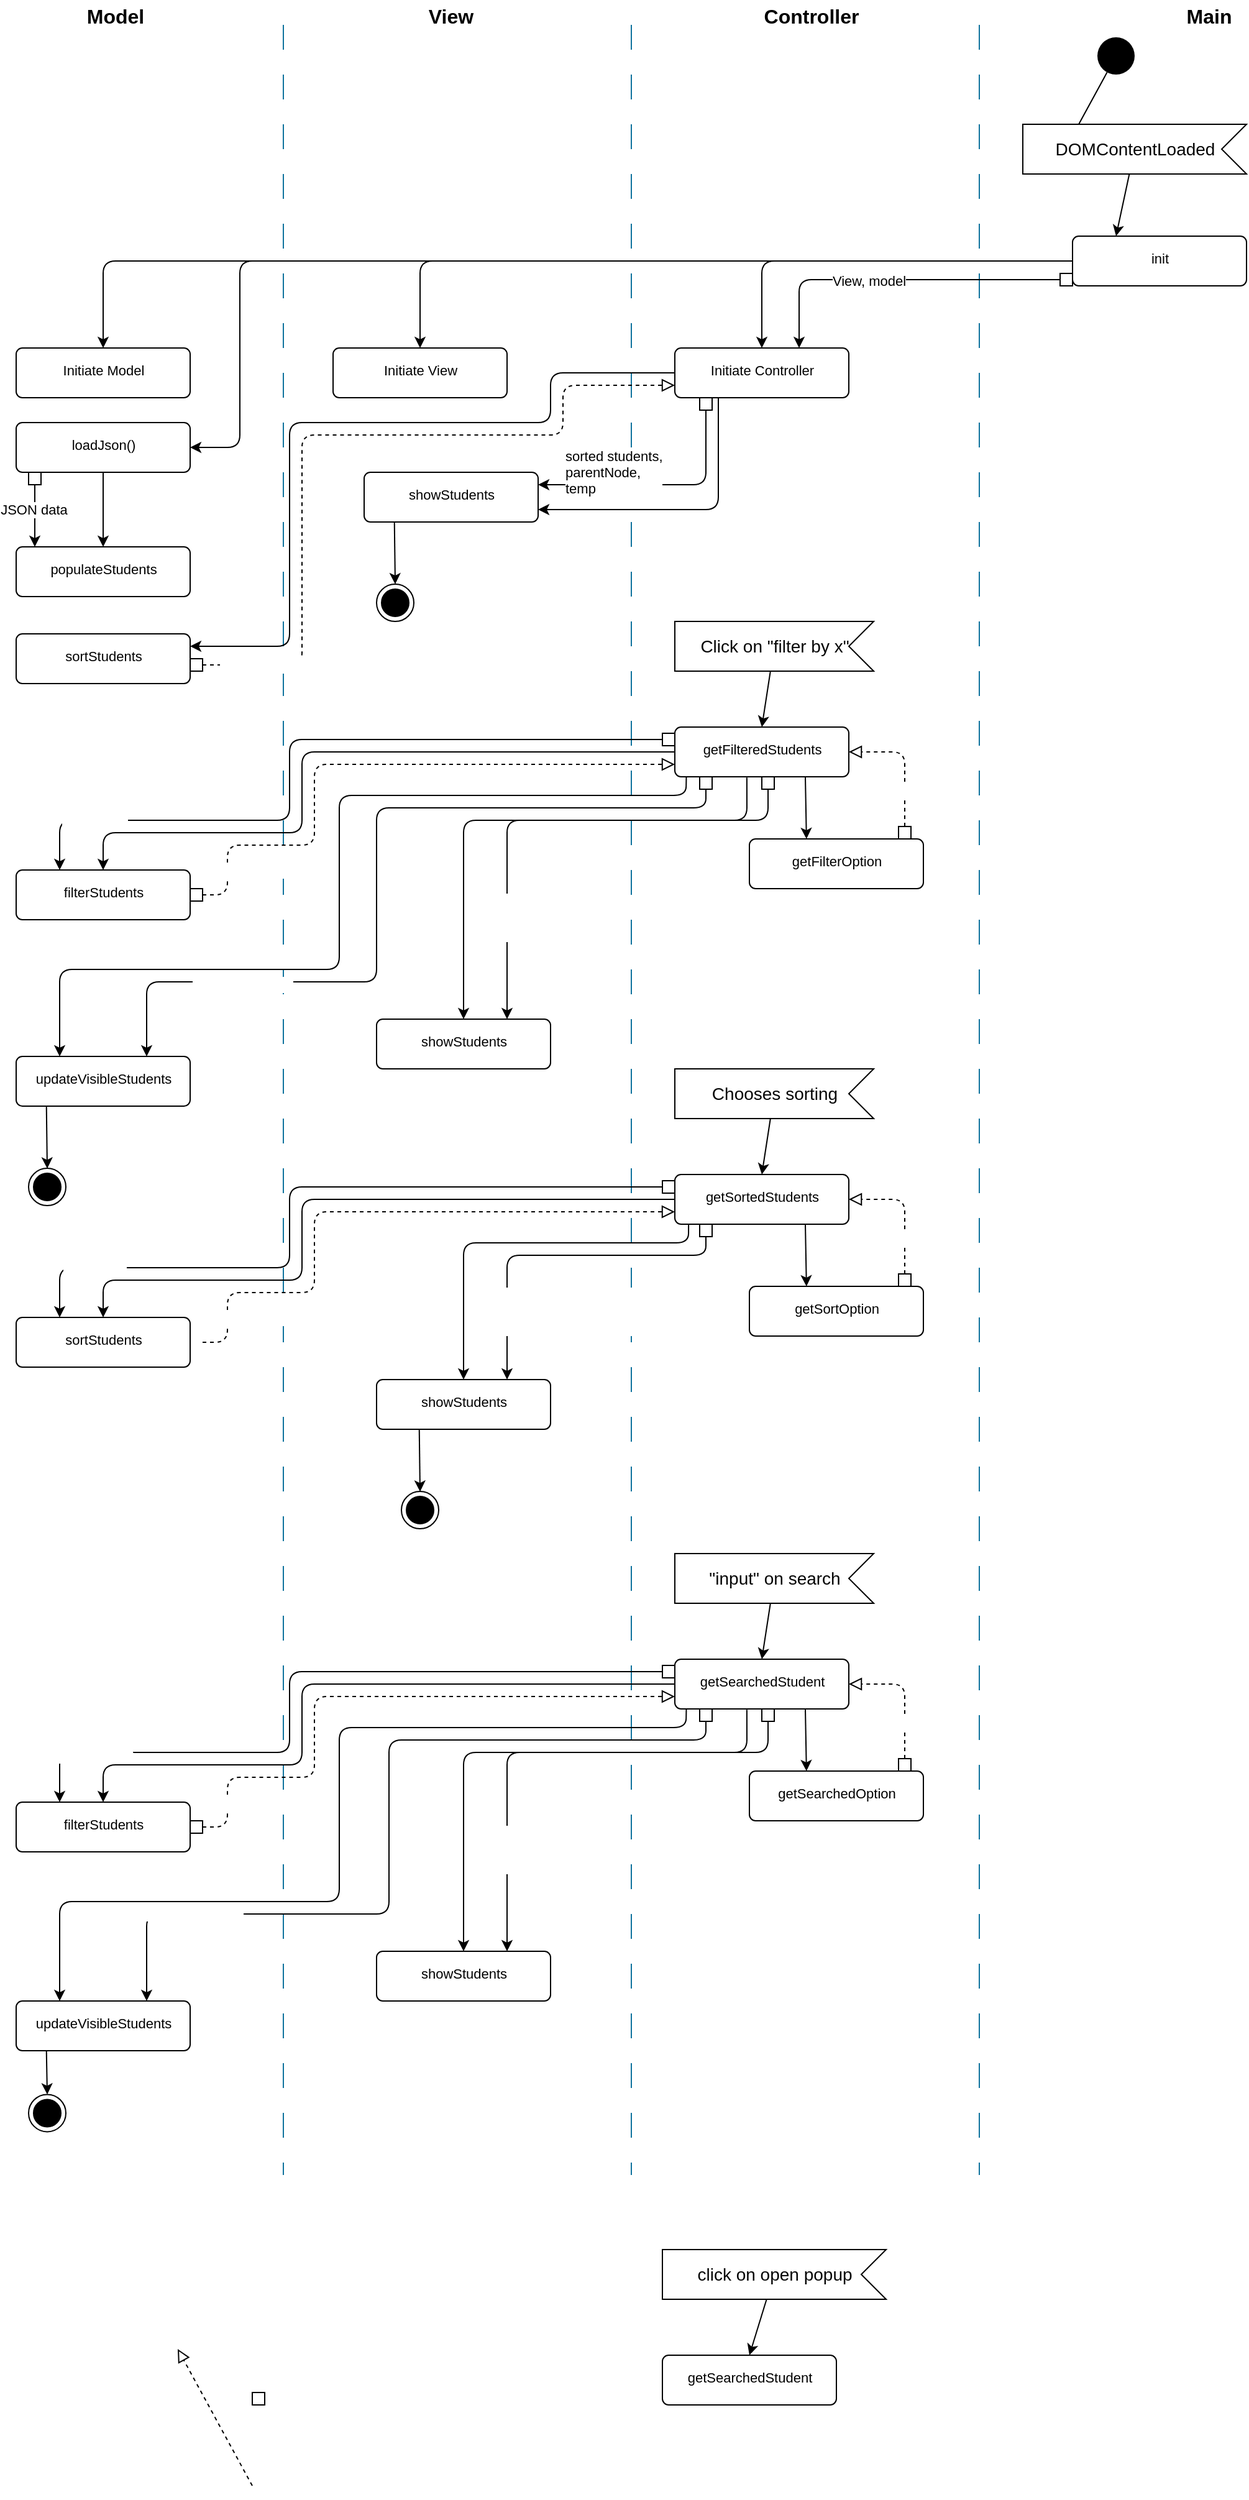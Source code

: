 <mxfile>
    <diagram id="uiXwka0j9Snq28UgmEb9" name="Page-1">
        <mxGraphModel dx="841" dy="520" grid="1" gridSize="10" guides="1" tooltips="1" connect="1" arrows="1" fold="1" page="1" pageScale="1" pageWidth="850" pageHeight="1100" background="none" math="0" shadow="0">
            <root>
                <mxCell id="0"/>
                <mxCell id="1" parent="0"/>
                <mxCell id="16" style="edgeStyle=none;html=1;entryX=0.25;entryY=0;entryDx=0;entryDy=0;fontSize=16;startArrow=none;" edge="1" parent="1" source="52" target="14">
                    <mxGeometry relative="1" as="geometry"/>
                </mxCell>
                <mxCell id="3" value="" style="ellipse;fillColor=#000000;strokeColor=none;" vertex="1" parent="1">
                    <mxGeometry x="900" y="50" width="30" height="30" as="geometry"/>
                </mxCell>
                <mxCell id="5" value="" style="line;strokeWidth=1;direction=south;html=1;dashed=1;dashPattern=20 20;fillColor=#b1ddf0;strokeColor=#10739e;" vertex="1" parent="1">
                    <mxGeometry x="240" y="40" width="10" height="1730" as="geometry"/>
                </mxCell>
                <mxCell id="6" value="Model" style="text;align=center;fontSize=16;fontStyle=1;spacing=-1;" vertex="1" parent="1">
                    <mxGeometry x="80" y="20" width="60" height="20" as="geometry"/>
                </mxCell>
                <mxCell id="7" value="View" style="text;align=center;fontSize=16;fontStyle=1;spacing=-1;" vertex="1" parent="1">
                    <mxGeometry x="350" y="20" width="60" height="20" as="geometry"/>
                </mxCell>
                <mxCell id="8" value="" style="line;strokeWidth=1;direction=south;html=1;dashed=1;dashPattern=20 20;fillColor=#b1ddf0;strokeColor=#10739e;" vertex="1" parent="1">
                    <mxGeometry x="520" y="40" width="10" height="1730" as="geometry"/>
                </mxCell>
                <mxCell id="9" value="Controller" style="text;align=center;fontSize=16;fontStyle=1;spacing=-1;" vertex="1" parent="1">
                    <mxGeometry x="640" y="20" width="60" height="20" as="geometry"/>
                </mxCell>
                <mxCell id="11" value="" style="line;strokeWidth=1;direction=south;html=1;dashed=1;dashPattern=20 20;fillColor=#b1ddf0;strokeColor=#10739e;" vertex="1" parent="1">
                    <mxGeometry x="800" y="40" width="10" height="1730" as="geometry"/>
                </mxCell>
                <mxCell id="12" value="Main" style="text;align=center;fontSize=16;fontStyle=1;spacing=-1;" vertex="1" parent="1">
                    <mxGeometry x="960" y="20" width="60" height="20" as="geometry"/>
                </mxCell>
                <mxCell id="22" style="edgeStyle=none;html=1;entryX=0.5;entryY=0;entryDx=0;entryDy=0;fontSize=16;" edge="1" parent="1" source="14" target="20">
                    <mxGeometry relative="1" as="geometry">
                        <Array as="points">
                            <mxPoint x="100" y="230"/>
                        </Array>
                    </mxGeometry>
                </mxCell>
                <mxCell id="14" value="&lt;font style=&quot;font-size: 11px&quot;&gt;init&lt;/font&gt;" style="html=1;align=center;verticalAlign=top;rounded=1;absoluteArcSize=1;arcSize=10;dashed=0;fontSize=16;" vertex="1" parent="1">
                    <mxGeometry x="880" y="210" width="140" height="40" as="geometry"/>
                </mxCell>
                <mxCell id="20" value="&lt;font style=&quot;font-size: 11px&quot;&gt;Initiate Model&lt;/font&gt;" style="html=1;align=center;verticalAlign=top;rounded=1;absoluteArcSize=1;arcSize=10;dashed=0;fontSize=16;" vertex="1" parent="1">
                    <mxGeometry x="30" y="300" width="140" height="40" as="geometry"/>
                </mxCell>
                <mxCell id="33" style="edgeStyle=none;html=1;fontSize=11;" edge="1" parent="1" source="23" target="32">
                    <mxGeometry relative="1" as="geometry"/>
                </mxCell>
                <mxCell id="23" value="&lt;font style=&quot;font-size: 11px&quot;&gt;loadJson()&lt;/font&gt;" style="html=1;align=center;verticalAlign=top;rounded=1;absoluteArcSize=1;arcSize=10;dashed=0;fontSize=16;" vertex="1" parent="1">
                    <mxGeometry x="30" y="360" width="140" height="40" as="geometry"/>
                </mxCell>
                <mxCell id="25" style="edgeStyle=none;html=1;entryX=1;entryY=0.5;entryDx=0;entryDy=0;fontSize=16;" edge="1" parent="1" source="14" target="23">
                    <mxGeometry relative="1" as="geometry">
                        <mxPoint x="880" y="230.0" as="sourcePoint"/>
                        <mxPoint x="100" y="300" as="targetPoint"/>
                        <Array as="points">
                            <mxPoint x="210" y="230"/>
                            <mxPoint x="210" y="380"/>
                        </Array>
                    </mxGeometry>
                </mxCell>
                <mxCell id="26" value="&lt;font style=&quot;font-size: 11px&quot;&gt;Initiate View&lt;/font&gt;" style="html=1;align=center;verticalAlign=top;rounded=1;absoluteArcSize=1;arcSize=10;dashed=0;fontSize=16;" vertex="1" parent="1">
                    <mxGeometry x="285" y="300" width="140" height="40" as="geometry"/>
                </mxCell>
                <mxCell id="58" style="edgeStyle=none;html=1;entryX=1;entryY=0.25;entryDx=0;entryDy=0;fontSize=11;fontColor=#050505;exitX=0;exitY=0.5;exitDx=0;exitDy=0;" edge="1" parent="1" source="27" target="57">
                    <mxGeometry relative="1" as="geometry">
                        <Array as="points">
                            <mxPoint x="460" y="320"/>
                            <mxPoint x="460" y="360"/>
                            <mxPoint x="250" y="360"/>
                            <mxPoint x="250" y="540"/>
                        </Array>
                    </mxGeometry>
                </mxCell>
                <mxCell id="62" style="edgeStyle=none;html=1;entryX=1;entryY=0.75;entryDx=0;entryDy=0;fontSize=11;fontColor=#FFFFFF;exitX=0.25;exitY=1;exitDx=0;exitDy=0;" edge="1" parent="1" source="27" target="42">
                    <mxGeometry relative="1" as="geometry">
                        <Array as="points">
                            <mxPoint x="595" y="430"/>
                        </Array>
                    </mxGeometry>
                </mxCell>
                <mxCell id="27" value="&lt;font style=&quot;font-size: 11px&quot;&gt;Initiate Controller&lt;/font&gt;" style="html=1;align=center;verticalAlign=top;rounded=1;absoluteArcSize=1;arcSize=10;dashed=0;fontSize=16;" vertex="1" parent="1">
                    <mxGeometry x="560" y="300" width="140" height="40" as="geometry"/>
                </mxCell>
                <mxCell id="29" style="edgeStyle=none;html=1;entryX=0.5;entryY=0;entryDx=0;entryDy=0;fontSize=16;" edge="1" parent="1" source="14" target="26">
                    <mxGeometry relative="1" as="geometry">
                        <mxPoint x="880" y="230.0" as="sourcePoint"/>
                        <mxPoint x="100" y="300" as="targetPoint"/>
                        <Array as="points">
                            <mxPoint x="355" y="230"/>
                        </Array>
                    </mxGeometry>
                </mxCell>
                <mxCell id="31" style="edgeStyle=none;html=1;entryX=0.5;entryY=0;entryDx=0;entryDy=0;fontSize=16;" edge="1" parent="1" source="14" target="27">
                    <mxGeometry relative="1" as="geometry">
                        <mxPoint x="880" y="230.0" as="sourcePoint"/>
                        <mxPoint x="100" y="300" as="targetPoint"/>
                        <Array as="points">
                            <mxPoint x="630" y="230"/>
                        </Array>
                    </mxGeometry>
                </mxCell>
                <mxCell id="32" value="&lt;font style=&quot;font-size: 11px&quot;&gt;populateStudents&lt;/font&gt;" style="html=1;align=center;verticalAlign=top;rounded=1;absoluteArcSize=1;arcSize=10;dashed=0;fontSize=16;" vertex="1" parent="1">
                    <mxGeometry x="30" y="460" width="140" height="40" as="geometry"/>
                </mxCell>
                <mxCell id="37" value="" style="edgeStyle=none;html=1;fontSize=11;" edge="1" parent="1" source="34">
                    <mxGeometry relative="1" as="geometry">
                        <mxPoint x="45" y="460" as="targetPoint"/>
                    </mxGeometry>
                </mxCell>
                <mxCell id="38" value="JSON data" style="edgeLabel;html=1;align=center;verticalAlign=middle;resizable=0;points=[];fontSize=11;" vertex="1" connectable="0" parent="37">
                    <mxGeometry x="-0.222" y="-1" relative="1" as="geometry">
                        <mxPoint as="offset"/>
                    </mxGeometry>
                </mxCell>
                <mxCell id="34" value="" style="fillColor=#ffffff;strokeColor=#000000;fontSize=11;" vertex="1" parent="1">
                    <mxGeometry x="40" y="400" width="10" height="10" as="geometry"/>
                </mxCell>
                <mxCell id="39" style="edgeStyle=none;html=1;fontSize=16;exitX=0;exitY=0.5;exitDx=0;exitDy=0;" edge="1" parent="1" source="40">
                    <mxGeometry relative="1" as="geometry">
                        <mxPoint x="880" y="240" as="sourcePoint"/>
                        <mxPoint x="660" y="300" as="targetPoint"/>
                        <Array as="points">
                            <mxPoint x="660" y="245"/>
                        </Array>
                    </mxGeometry>
                </mxCell>
                <mxCell id="41" value="View, model" style="edgeLabel;html=1;align=center;verticalAlign=middle;resizable=0;points=[];fontSize=11;" vertex="1" connectable="0" parent="39">
                    <mxGeometry x="0.162" y="1" relative="1" as="geometry">
                        <mxPoint as="offset"/>
                    </mxGeometry>
                </mxCell>
                <mxCell id="40" value="" style="fillColor=#ffffff;strokeColor=#000000;fontSize=11;" vertex="1" parent="1">
                    <mxGeometry x="870" y="240" width="10" height="10" as="geometry"/>
                </mxCell>
                <mxCell id="55" style="edgeStyle=none;html=1;entryX=0.5;entryY=0;entryDx=0;entryDy=0;fontSize=11;fontColor=#050505;exitX=0.174;exitY=0.995;exitDx=0;exitDy=0;exitPerimeter=0;" edge="1" parent="1" source="42">
                    <mxGeometry relative="1" as="geometry">
                        <mxPoint x="335" y="490" as="targetPoint"/>
                    </mxGeometry>
                </mxCell>
                <mxCell id="42" value="&lt;font style=&quot;font-size: 11px&quot;&gt;showStudents&lt;/font&gt;" style="html=1;align=center;verticalAlign=top;rounded=1;absoluteArcSize=1;arcSize=10;dashed=0;fontSize=16;" vertex="1" parent="1">
                    <mxGeometry x="310" y="400" width="140" height="40" as="geometry"/>
                </mxCell>
                <mxCell id="45" style="edgeStyle=none;html=1;entryX=1;entryY=0.25;entryDx=0;entryDy=0;fontSize=11;exitX=0.5;exitY=1;exitDx=0;exitDy=0;" edge="1" parent="1" source="46" target="42">
                    <mxGeometry relative="1" as="geometry">
                        <mxPoint x="695" y="375" as="sourcePoint"/>
                        <mxPoint x="560" y="435" as="targetPoint"/>
                        <Array as="points">
                            <mxPoint x="585" y="410"/>
                        </Array>
                    </mxGeometry>
                </mxCell>
                <mxCell id="49" value="sorted students, &lt;br&gt;parentNode, &lt;br&gt;&lt;div&gt;temp&amp;nbsp;&lt;/div&gt;" style="edgeLabel;html=1;align=left;verticalAlign=middle;resizable=0;points=[];fontSize=11;rotation=0;" vertex="1" connectable="0" parent="45">
                    <mxGeometry x="-0.516" relative="1" as="geometry">
                        <mxPoint x="-115" y="3" as="offset"/>
                    </mxGeometry>
                </mxCell>
                <mxCell id="46" value="" style="fillColor=#ffffff;strokeColor=#000000;fontSize=11;" vertex="1" parent="1">
                    <mxGeometry x="580" y="340" width="10" height="10" as="geometry"/>
                </mxCell>
                <mxCell id="65" style="edgeStyle=none;html=1;entryX=0.5;entryY=0;entryDx=0;entryDy=0;fontSize=11;fontColor=#FFFFFF;" edge="1" parent="1" source="51" target="64">
                    <mxGeometry relative="1" as="geometry"/>
                </mxCell>
                <mxCell id="51" value="Click on &quot;filter by x&quot;" style="html=1;shape=mxgraph.infographic.ribbonSimple;notch1=20;notch2=0;align=center;verticalAlign=middle;fontSize=14;fontStyle=0;flipH=1;fillColor=#FFFFFF;fontColor=#050505;" vertex="1" parent="1">
                    <mxGeometry x="560" y="520" width="160" height="40" as="geometry"/>
                </mxCell>
                <mxCell id="52" value="DOMContentLoaded" style="html=1;shape=mxgraph.infographic.ribbonSimple;notch1=20;notch2=0;align=center;verticalAlign=middle;fontSize=14;fontStyle=0;flipH=1;fillColor=#FFFFFF;fontColor=#050505;" vertex="1" parent="1">
                    <mxGeometry x="840" y="120" width="180" height="40" as="geometry"/>
                </mxCell>
                <mxCell id="53" value="" style="edgeStyle=none;html=1;entryX=0.25;entryY=0;entryDx=0;entryDy=0;fontSize=16;endArrow=none;" edge="1" parent="1" source="3" target="52">
                    <mxGeometry relative="1" as="geometry">
                        <mxPoint x="915" y="80" as="sourcePoint"/>
                        <mxPoint x="915" y="210" as="targetPoint"/>
                    </mxGeometry>
                </mxCell>
                <mxCell id="57" value="&lt;font style=&quot;font-size: 11px&quot;&gt;sortStudents&lt;/font&gt;" style="html=1;align=center;verticalAlign=top;rounded=1;absoluteArcSize=1;arcSize=10;dashed=0;fontSize=16;" vertex="1" parent="1">
                    <mxGeometry x="30" y="530" width="140" height="40" as="geometry"/>
                </mxCell>
                <mxCell id="59" value="" style="fillColor=#ffffff;strokeColor=#000000;fontSize=11;" vertex="1" parent="1">
                    <mxGeometry x="170" y="550" width="10" height="10" as="geometry"/>
                </mxCell>
                <mxCell id="60" value="" style="endArrow=block;startArrow=none;endFill=0;startFill=0;endSize=8;html=1;verticalAlign=bottom;dashed=1;labelBackgroundColor=none;fontSize=11;fontColor=#050505;exitX=1;exitY=0.5;exitDx=0;exitDy=0;entryX=0;entryY=0.75;entryDx=0;entryDy=0;" edge="1" parent="1" source="59" target="27">
                    <mxGeometry width="160" relative="1" as="geometry">
                        <mxPoint x="190" y="555" as="sourcePoint"/>
                        <mxPoint x="340" y="554.57" as="targetPoint"/>
                        <Array as="points">
                            <mxPoint x="260" y="555"/>
                            <mxPoint x="260" y="370"/>
                            <mxPoint x="470" y="370"/>
                            <mxPoint x="470" y="330"/>
                        </Array>
                    </mxGeometry>
                </mxCell>
                <mxCell id="61" value="sorted students" style="edgeLabel;html=1;align=center;verticalAlign=middle;resizable=0;points=[];fontSize=11;fontColor=#FFFFFF;" vertex="1" connectable="0" parent="60">
                    <mxGeometry x="-0.939" relative="1" as="geometry">
                        <mxPoint x="32" as="offset"/>
                    </mxGeometry>
                </mxCell>
                <mxCell id="67" style="edgeStyle=none;html=1;fontSize=11;fontColor=#FFFFFF;exitX=0.75;exitY=1;exitDx=0;exitDy=0;entryX=0.328;entryY=0;entryDx=0;entryDy=0;entryPerimeter=0;" edge="1" parent="1" source="64" target="66">
                    <mxGeometry relative="1" as="geometry"/>
                </mxCell>
                <mxCell id="72" style="edgeStyle=none;html=1;entryX=0.5;entryY=0;entryDx=0;entryDy=0;fontSize=11;fontColor=#FFFFFF;" edge="1" parent="1" source="64" target="71">
                    <mxGeometry relative="1" as="geometry">
                        <Array as="points">
                            <mxPoint x="260" y="625"/>
                            <mxPoint x="260" y="690"/>
                            <mxPoint x="100" y="690"/>
                        </Array>
                    </mxGeometry>
                </mxCell>
                <mxCell id="77" style="edgeStyle=none;html=1;entryX=0.5;entryY=0;entryDx=0;entryDy=0;fontSize=11;fontColor=#FFFFFF;exitX=0.414;exitY=1.017;exitDx=0;exitDy=0;exitPerimeter=0;" edge="1" parent="1" source="64" target="76">
                    <mxGeometry relative="1" as="geometry">
                        <Array as="points">
                            <mxPoint x="618" y="680"/>
                            <mxPoint x="390" y="680"/>
                        </Array>
                    </mxGeometry>
                </mxCell>
                <mxCell id="137" style="edgeStyle=none;html=1;entryX=0.25;entryY=0;entryDx=0;entryDy=0;fontSize=11;fontColor=#FFFFFF;exitX=0.066;exitY=1.005;exitDx=0;exitDy=0;exitPerimeter=0;" edge="1" parent="1" source="64" target="132">
                    <mxGeometry relative="1" as="geometry">
                        <Array as="points">
                            <mxPoint x="569" y="660"/>
                            <mxPoint x="290" y="660"/>
                            <mxPoint x="290" y="800"/>
                            <mxPoint x="65" y="800"/>
                        </Array>
                    </mxGeometry>
                </mxCell>
                <mxCell id="64" value="&lt;font style=&quot;font-size: 11px&quot;&gt;getFilteredStudents&lt;/font&gt;" style="html=1;align=center;verticalAlign=top;rounded=1;absoluteArcSize=1;arcSize=10;dashed=0;fontSize=16;" vertex="1" parent="1">
                    <mxGeometry x="560" y="605" width="140" height="40" as="geometry"/>
                </mxCell>
                <mxCell id="66" value="&lt;font style=&quot;font-size: 11px&quot;&gt;getFilterOption&lt;/font&gt;" style="html=1;align=center;verticalAlign=top;rounded=1;absoluteArcSize=1;arcSize=10;dashed=0;fontSize=16;" vertex="1" parent="1">
                    <mxGeometry x="620" y="695" width="140" height="40" as="geometry"/>
                </mxCell>
                <mxCell id="68" value="" style="fillColor=#ffffff;strokeColor=#000000;fontSize=11;" vertex="1" parent="1">
                    <mxGeometry x="740" y="685" width="10" height="10" as="geometry"/>
                </mxCell>
                <mxCell id="69" value="" style="endArrow=block;startArrow=none;endFill=0;startFill=0;endSize=8;html=1;verticalAlign=bottom;dashed=1;labelBackgroundColor=none;fontSize=11;fontColor=#FFFFFF;exitX=0.5;exitY=0;exitDx=0;exitDy=0;entryX=1;entryY=0.5;entryDx=0;entryDy=0;" edge="1" parent="1" source="68" target="64">
                    <mxGeometry width="160" relative="1" as="geometry">
                        <mxPoint x="655" y="670" as="sourcePoint"/>
                        <mxPoint x="685" y="645.0" as="targetPoint"/>
                        <Array as="points">
                            <mxPoint x="745" y="625"/>
                        </Array>
                    </mxGeometry>
                </mxCell>
                <mxCell id="70" value="filter option" style="edgeLabel;html=1;align=center;verticalAlign=middle;resizable=0;points=[];fontSize=11;fontColor=#FFFFFF;" vertex="1" connectable="0" parent="69">
                    <mxGeometry x="-0.437" relative="1" as="geometry">
                        <mxPoint as="offset"/>
                    </mxGeometry>
                </mxCell>
                <mxCell id="71" value="&lt;font style=&quot;font-size: 11px&quot;&gt;filterStudents&lt;/font&gt;" style="html=1;align=center;verticalAlign=top;rounded=1;absoluteArcSize=1;arcSize=10;dashed=0;fontSize=16;" vertex="1" parent="1">
                    <mxGeometry x="30" y="720" width="140" height="40" as="geometry"/>
                </mxCell>
                <mxCell id="73" value="" style="fillColor=#ffffff;strokeColor=#000000;fontSize=11;" vertex="1" parent="1">
                    <mxGeometry x="170" y="735" width="10" height="10" as="geometry"/>
                </mxCell>
                <mxCell id="74" value="" style="endArrow=block;startArrow=none;endFill=0;startFill=0;endSize=8;html=1;verticalAlign=bottom;dashed=1;labelBackgroundColor=none;fontSize=11;fontColor=#FFFFFF;exitX=1;exitY=0.5;exitDx=0;exitDy=0;entryX=0;entryY=0.75;entryDx=0;entryDy=0;" edge="1" parent="1" source="73" target="64">
                    <mxGeometry width="160" relative="1" as="geometry">
                        <mxPoint x="210" y="740" as="sourcePoint"/>
                        <mxPoint x="370" y="740" as="targetPoint"/>
                        <Array as="points">
                            <mxPoint x="200" y="740"/>
                            <mxPoint x="200" y="700"/>
                            <mxPoint x="270" y="700"/>
                            <mxPoint x="270" y="635"/>
                        </Array>
                    </mxGeometry>
                </mxCell>
                <mxCell id="75" value="filtered students" style="edgeLabel;html=1;align=center;verticalAlign=middle;resizable=0;points=[];fontSize=11;fontColor=#FFFFFF;" vertex="1" connectable="0" parent="74">
                    <mxGeometry x="-0.839" y="3" relative="1" as="geometry">
                        <mxPoint x="23" y="-1" as="offset"/>
                    </mxGeometry>
                </mxCell>
                <mxCell id="76" value="&lt;font style=&quot;font-size: 11px&quot;&gt;showStudents&lt;/font&gt;" style="html=1;align=center;verticalAlign=top;rounded=1;absoluteArcSize=1;arcSize=10;dashed=0;fontSize=16;" vertex="1" parent="1">
                    <mxGeometry x="320" y="840" width="140" height="40" as="geometry"/>
                </mxCell>
                <mxCell id="79" style="edgeStyle=none;html=1;entryX=0.75;entryY=0;entryDx=0;entryDy=0;fontSize=11;fontColor=#FFFFFF;" edge="1" parent="1" source="78" target="76">
                    <mxGeometry relative="1" as="geometry">
                        <Array as="points">
                            <mxPoint x="635" y="680"/>
                            <mxPoint x="425" y="680"/>
                        </Array>
                    </mxGeometry>
                </mxCell>
                <mxCell id="80" value="filtered students,&lt;br&gt;parentNode,&lt;br&gt;temp" style="edgeLabel;html=1;align=left;verticalAlign=middle;resizable=0;points=[];fontSize=11;fontColor=#FFFFFF;" vertex="1" connectable="0" parent="79">
                    <mxGeometry x="0.547" y="-2" relative="1" as="geometry">
                        <mxPoint x="-13" y="7" as="offset"/>
                    </mxGeometry>
                </mxCell>
                <mxCell id="78" value="" style="fillColor=#ffffff;strokeColor=#000000;fontSize=11;" vertex="1" parent="1">
                    <mxGeometry x="630" y="645" width="10" height="10" as="geometry"/>
                </mxCell>
                <mxCell id="81" style="edgeStyle=none;html=1;entryX=0.5;entryY=0;entryDx=0;entryDy=0;fontSize=11;fontColor=#050505;exitX=0.174;exitY=0.995;exitDx=0;exitDy=0;exitPerimeter=0;" edge="1" parent="1">
                    <mxGeometry relative="1" as="geometry">
                        <mxPoint x="54.36" y="910" as="sourcePoint"/>
                        <mxPoint x="55" y="960.2" as="targetPoint"/>
                    </mxGeometry>
                </mxCell>
                <mxCell id="101" style="edgeStyle=none;html=1;entryX=0.5;entryY=0;entryDx=0;entryDy=0;fontSize=11;fontColor=#FFFFFF;" edge="1" parent="1" source="83" target="84">
                    <mxGeometry relative="1" as="geometry"/>
                </mxCell>
                <mxCell id="83" value="Chooses sorting" style="html=1;shape=mxgraph.infographic.ribbonSimple;notch1=20;notch2=0;align=center;verticalAlign=middle;fontSize=14;fontStyle=0;flipH=1;fillColor=#FFFFFF;fontColor=#050505;" vertex="1" parent="1">
                    <mxGeometry x="560" y="880" width="160" height="40" as="geometry"/>
                </mxCell>
                <mxCell id="84" value="&lt;font style=&quot;font-size: 11px&quot;&gt;getSortedStudents&lt;/font&gt;" style="html=1;align=center;verticalAlign=top;rounded=1;absoluteArcSize=1;arcSize=10;dashed=0;fontSize=16;" vertex="1" parent="1">
                    <mxGeometry x="560" y="965" width="140" height="40" as="geometry"/>
                </mxCell>
                <mxCell id="85" style="edgeStyle=none;html=1;entryX=0.5;entryY=0;entryDx=0;entryDy=0;fontSize=11;fontColor=#FFFFFF;" edge="1" source="84" target="88" parent="1">
                    <mxGeometry relative="1" as="geometry">
                        <Array as="points">
                            <mxPoint x="260" y="985"/>
                            <mxPoint x="260" y="1050"/>
                            <mxPoint x="100" y="1050"/>
                        </Array>
                    </mxGeometry>
                </mxCell>
                <mxCell id="86" value="" style="endArrow=block;startArrow=none;endFill=0;startFill=0;endSize=8;html=1;verticalAlign=bottom;dashed=1;labelBackgroundColor=none;fontSize=11;fontColor=#FFFFFF;exitX=1;exitY=0.5;exitDx=0;exitDy=0;entryX=0;entryY=0.75;entryDx=0;entryDy=0;" edge="1" target="84" parent="1">
                    <mxGeometry width="160" relative="1" as="geometry">
                        <mxPoint x="180" y="1100" as="sourcePoint"/>
                        <mxPoint x="370" y="1100" as="targetPoint"/>
                        <Array as="points">
                            <mxPoint x="200" y="1100"/>
                            <mxPoint x="200" y="1060"/>
                            <mxPoint x="270" y="1060"/>
                            <mxPoint x="270" y="995"/>
                        </Array>
                    </mxGeometry>
                </mxCell>
                <mxCell id="87" value="sorted visible students" style="edgeLabel;html=1;align=center;verticalAlign=middle;resizable=0;points=[];fontSize=11;fontColor=#FFFFFF;" vertex="1" connectable="0" parent="86">
                    <mxGeometry x="-0.839" y="3" relative="1" as="geometry">
                        <mxPoint x="43" y="-1" as="offset"/>
                    </mxGeometry>
                </mxCell>
                <mxCell id="88" value="&lt;font style=&quot;font-size: 11px&quot;&gt;sortStudents&lt;/font&gt;" style="html=1;align=center;verticalAlign=top;rounded=1;absoluteArcSize=1;arcSize=10;dashed=0;fontSize=16;" vertex="1" parent="1">
                    <mxGeometry x="30" y="1080" width="140" height="40" as="geometry"/>
                </mxCell>
                <mxCell id="89" value="&lt;font style=&quot;font-size: 11px&quot;&gt;showStudents&lt;/font&gt;" style="html=1;align=center;verticalAlign=top;rounded=1;absoluteArcSize=1;arcSize=10;dashed=0;fontSize=16;" vertex="1" parent="1">
                    <mxGeometry x="320" y="1130" width="140" height="40" as="geometry"/>
                </mxCell>
                <mxCell id="90" style="edgeStyle=none;html=1;entryX=0.5;entryY=0;entryDx=0;entryDy=0;fontSize=11;fontColor=#FFFFFF;exitX=0.079;exitY=0.993;exitDx=0;exitDy=0;exitPerimeter=0;" edge="1" source="84" target="89" parent="1">
                    <mxGeometry relative="1" as="geometry">
                        <Array as="points">
                            <mxPoint x="571" y="1020"/>
                            <mxPoint x="390" y="1020"/>
                        </Array>
                    </mxGeometry>
                </mxCell>
                <mxCell id="91" style="edgeStyle=none;html=1;entryX=0.75;entryY=0;entryDx=0;entryDy=0;fontSize=11;fontColor=#FFFFFF;" edge="1" source="96" target="89" parent="1">
                    <mxGeometry relative="1" as="geometry">
                        <Array as="points">
                            <mxPoint x="585" y="1030"/>
                            <mxPoint x="425" y="1030"/>
                        </Array>
                    </mxGeometry>
                </mxCell>
                <mxCell id="92" value="Sorted visible students,&lt;br&gt;parentNode,&lt;br&gt;temp" style="edgeLabel;html=1;align=left;verticalAlign=middle;resizable=0;points=[];fontSize=11;fontColor=#FFFFFF;" vertex="1" connectable="0" parent="91">
                    <mxGeometry x="0.547" y="-2" relative="1" as="geometry">
                        <mxPoint x="-13" y="7" as="offset"/>
                    </mxGeometry>
                </mxCell>
                <mxCell id="94" style="edgeStyle=none;html=1;entryX=0.5;entryY=0;entryDx=0;entryDy=0;fontSize=11;fontColor=#050505;exitX=0.174;exitY=0.995;exitDx=0;exitDy=0;exitPerimeter=0;" edge="1" parent="1">
                    <mxGeometry relative="1" as="geometry">
                        <mxPoint x="354.36" y="1170" as="sourcePoint"/>
                        <mxPoint x="355" y="1220.2" as="targetPoint"/>
                    </mxGeometry>
                </mxCell>
                <mxCell id="95" value="&lt;font style=&quot;font-size: 11px&quot;&gt;getSortOption&lt;/font&gt;" style="html=1;align=center;verticalAlign=top;rounded=1;absoluteArcSize=1;arcSize=10;dashed=0;fontSize=16;" vertex="1" parent="1">
                    <mxGeometry x="620" y="1055" width="140" height="40" as="geometry"/>
                </mxCell>
                <mxCell id="96" value="" style="fillColor=#ffffff;strokeColor=#000000;fontSize=11;" vertex="1" parent="1">
                    <mxGeometry x="580" y="1005" width="10" height="10" as="geometry"/>
                </mxCell>
                <mxCell id="97" style="edgeStyle=none;html=1;fontSize=11;fontColor=#FFFFFF;exitX=0.75;exitY=1;exitDx=0;exitDy=0;entryX=0.328;entryY=0;entryDx=0;entryDy=0;entryPerimeter=0;" edge="1" source="84" target="95" parent="1">
                    <mxGeometry relative="1" as="geometry"/>
                </mxCell>
                <mxCell id="98" value="" style="fillColor=#ffffff;strokeColor=#000000;fontSize=11;" vertex="1" parent="1">
                    <mxGeometry x="740" y="1045" width="10" height="10" as="geometry"/>
                </mxCell>
                <mxCell id="99" value="" style="endArrow=block;startArrow=none;endFill=0;startFill=0;endSize=8;html=1;verticalAlign=bottom;dashed=1;labelBackgroundColor=none;fontSize=11;fontColor=#FFFFFF;exitX=0.5;exitY=0;exitDx=0;exitDy=0;entryX=1;entryY=0.5;entryDx=0;entryDy=0;" edge="1" source="98" target="84" parent="1">
                    <mxGeometry width="160" relative="1" as="geometry">
                        <mxPoint x="655" y="1030" as="sourcePoint"/>
                        <mxPoint x="685" y="1005.0" as="targetPoint"/>
                        <Array as="points">
                            <mxPoint x="745" y="985"/>
                        </Array>
                    </mxGeometry>
                </mxCell>
                <mxCell id="100" value="Sorting Opt" style="edgeLabel;html=1;align=center;verticalAlign=middle;resizable=0;points=[];fontSize=11;fontColor=#FFFFFF;" vertex="1" connectable="0" parent="99">
                    <mxGeometry x="-0.437" relative="1" as="geometry">
                        <mxPoint as="offset"/>
                    </mxGeometry>
                </mxCell>
                <mxCell id="103" style="edgeStyle=none;html=1;entryX=0.25;entryY=0;entryDx=0;entryDy=0;fontSize=11;fontColor=#FFFFFF;" edge="1" parent="1" source="102" target="71">
                    <mxGeometry relative="1" as="geometry">
                        <Array as="points">
                            <mxPoint x="250" y="615"/>
                            <mxPoint x="250" y="680"/>
                            <mxPoint x="65" y="680"/>
                        </Array>
                    </mxGeometry>
                </mxCell>
                <mxCell id="104" value="filter otpion" style="edgeLabel;html=1;align=center;verticalAlign=middle;resizable=0;points=[];fontSize=11;fontColor=#FFFFFF;" vertex="1" connectable="0" parent="103">
                    <mxGeometry x="0.771" y="2" relative="1" as="geometry">
                        <mxPoint as="offset"/>
                    </mxGeometry>
                </mxCell>
                <mxCell id="102" value="" style="fillColor=#ffffff;strokeColor=#000000;fontSize=11;" vertex="1" parent="1">
                    <mxGeometry x="550" y="610" width="10" height="10" as="geometry"/>
                </mxCell>
                <mxCell id="105" style="edgeStyle=none;html=1;entryX=0.25;entryY=0;entryDx=0;entryDy=0;fontSize=11;fontColor=#FFFFFF;" edge="1" parent="1" source="107">
                    <mxGeometry relative="1" as="geometry">
                        <mxPoint x="65" y="1080" as="targetPoint"/>
                        <Array as="points">
                            <mxPoint x="250" y="975"/>
                            <mxPoint x="250" y="1040"/>
                            <mxPoint x="65" y="1040"/>
                        </Array>
                    </mxGeometry>
                </mxCell>
                <mxCell id="106" value="sort otpion" style="edgeLabel;html=1;align=center;verticalAlign=middle;resizable=0;points=[];fontSize=11;fontColor=#FFFFFF;" vertex="1" connectable="0" parent="105">
                    <mxGeometry x="0.771" y="2" relative="1" as="geometry">
                        <mxPoint as="offset"/>
                    </mxGeometry>
                </mxCell>
                <mxCell id="107" value="" style="fillColor=#ffffff;strokeColor=#000000;fontSize=11;" vertex="1" parent="1">
                    <mxGeometry x="550" y="970" width="10" height="10" as="geometry"/>
                </mxCell>
                <mxCell id="132" value="&lt;font style=&quot;font-size: 11px&quot;&gt;updateVisibleStudents&lt;/font&gt;" style="html=1;align=center;verticalAlign=top;rounded=1;absoluteArcSize=1;arcSize=10;dashed=0;fontSize=16;" vertex="1" parent="1">
                    <mxGeometry x="30" y="870" width="140" height="40" as="geometry"/>
                </mxCell>
                <mxCell id="168" style="edgeStyle=none;html=1;entryX=0.75;entryY=0;entryDx=0;entryDy=0;fontSize=11;fontColor=#FFFFFF;" edge="1" parent="1" source="134" target="132">
                    <mxGeometry relative="1" as="geometry">
                        <Array as="points">
                            <mxPoint x="585" y="670"/>
                            <mxPoint x="320" y="670"/>
                            <mxPoint x="320" y="810"/>
                            <mxPoint x="135" y="810"/>
                        </Array>
                    </mxGeometry>
                </mxCell>
                <mxCell id="169" value="Filtered students" style="edgeLabel;html=1;align=center;verticalAlign=middle;resizable=0;points=[];fontSize=11;fontColor=#FFFFFF;" vertex="1" connectable="0" parent="168">
                    <mxGeometry x="0.59" y="2" relative="1" as="geometry">
                        <mxPoint as="offset"/>
                    </mxGeometry>
                </mxCell>
                <mxCell id="134" value="" style="fillColor=#ffffff;strokeColor=#000000;fontSize=11;" vertex="1" parent="1">
                    <mxGeometry x="580" y="645" width="10" height="10" as="geometry"/>
                </mxCell>
                <mxCell id="138" style="edgeStyle=none;html=1;entryX=0.5;entryY=0;entryDx=0;entryDy=0;fontSize=11;fontColor=#FFFFFF;" edge="1" source="139" target="144" parent="1">
                    <mxGeometry relative="1" as="geometry"/>
                </mxCell>
                <mxCell id="139" value="&quot;input&quot; on search" style="html=1;shape=mxgraph.infographic.ribbonSimple;notch1=20;notch2=0;align=center;verticalAlign=middle;fontSize=14;fontStyle=0;flipH=1;fillColor=#FFFFFF;fontColor=#050505;" vertex="1" parent="1">
                    <mxGeometry x="560" y="1270" width="160" height="40" as="geometry"/>
                </mxCell>
                <mxCell id="140" style="edgeStyle=none;html=1;fontSize=11;fontColor=#FFFFFF;exitX=0.75;exitY=1;exitDx=0;exitDy=0;entryX=0.328;entryY=0;entryDx=0;entryDy=0;entryPerimeter=0;" edge="1" source="144" target="145" parent="1">
                    <mxGeometry relative="1" as="geometry"/>
                </mxCell>
                <mxCell id="141" style="edgeStyle=none;html=1;entryX=0.5;entryY=0;entryDx=0;entryDy=0;fontSize=11;fontColor=#FFFFFF;" edge="1" source="144" target="149" parent="1">
                    <mxGeometry relative="1" as="geometry">
                        <Array as="points">
                            <mxPoint x="260" y="1375"/>
                            <mxPoint x="260" y="1440"/>
                            <mxPoint x="100" y="1440"/>
                        </Array>
                    </mxGeometry>
                </mxCell>
                <mxCell id="142" style="edgeStyle=none;html=1;entryX=0.5;entryY=0;entryDx=0;entryDy=0;fontSize=11;fontColor=#FFFFFF;exitX=0.414;exitY=1.017;exitDx=0;exitDy=0;exitPerimeter=0;" edge="1" source="144" target="153" parent="1">
                    <mxGeometry relative="1" as="geometry">
                        <Array as="points">
                            <mxPoint x="618" y="1430"/>
                            <mxPoint x="390" y="1430"/>
                        </Array>
                    </mxGeometry>
                </mxCell>
                <mxCell id="143" style="edgeStyle=none;html=1;entryX=0.25;entryY=0;entryDx=0;entryDy=0;fontSize=11;fontColor=#FFFFFF;exitX=0.066;exitY=1.005;exitDx=0;exitDy=0;exitPerimeter=0;" edge="1" source="144" target="162" parent="1">
                    <mxGeometry relative="1" as="geometry">
                        <Array as="points">
                            <mxPoint x="569" y="1410"/>
                            <mxPoint x="290" y="1410"/>
                            <mxPoint x="290" y="1550"/>
                            <mxPoint x="65" y="1550"/>
                        </Array>
                    </mxGeometry>
                </mxCell>
                <mxCell id="144" value="&lt;font style=&quot;font-size: 11px&quot;&gt;getSearchedStudent&lt;/font&gt;" style="html=1;align=center;verticalAlign=top;rounded=1;absoluteArcSize=1;arcSize=10;dashed=0;fontSize=16;" vertex="1" parent="1">
                    <mxGeometry x="560" y="1355" width="140" height="40" as="geometry"/>
                </mxCell>
                <mxCell id="145" value="&lt;span style=&quot;font-size: 11px&quot;&gt;getSearchedOption&lt;/span&gt;" style="html=1;align=center;verticalAlign=top;rounded=1;absoluteArcSize=1;arcSize=10;dashed=0;fontSize=16;" vertex="1" parent="1">
                    <mxGeometry x="620" y="1445" width="140" height="40" as="geometry"/>
                </mxCell>
                <mxCell id="146" value="" style="fillColor=#ffffff;strokeColor=#000000;fontSize=11;" vertex="1" parent="1">
                    <mxGeometry x="740" y="1435" width="10" height="10" as="geometry"/>
                </mxCell>
                <mxCell id="147" value="" style="endArrow=block;startArrow=none;endFill=0;startFill=0;endSize=8;html=1;verticalAlign=bottom;dashed=1;labelBackgroundColor=none;fontSize=11;fontColor=#FFFFFF;exitX=0.5;exitY=0;exitDx=0;exitDy=0;entryX=1;entryY=0.5;entryDx=0;entryDy=0;" edge="1" source="146" target="144" parent="1">
                    <mxGeometry width="160" relative="1" as="geometry">
                        <mxPoint x="655" y="1420" as="sourcePoint"/>
                        <mxPoint x="685" y="1395" as="targetPoint"/>
                        <Array as="points">
                            <mxPoint x="745" y="1375"/>
                        </Array>
                    </mxGeometry>
                </mxCell>
                <mxCell id="148" value="searchInput" style="edgeLabel;html=1;align=center;verticalAlign=middle;resizable=0;points=[];fontSize=11;fontColor=#FFFFFF;" vertex="1" connectable="0" parent="147">
                    <mxGeometry x="-0.437" relative="1" as="geometry">
                        <mxPoint as="offset"/>
                    </mxGeometry>
                </mxCell>
                <mxCell id="149" value="&lt;font style=&quot;font-size: 11px&quot;&gt;filterStudents&lt;/font&gt;" style="html=1;align=center;verticalAlign=top;rounded=1;absoluteArcSize=1;arcSize=10;dashed=0;fontSize=16;" vertex="1" parent="1">
                    <mxGeometry x="30" y="1470" width="140" height="40" as="geometry"/>
                </mxCell>
                <mxCell id="150" value="" style="fillColor=#ffffff;strokeColor=#000000;fontSize=11;" vertex="1" parent="1">
                    <mxGeometry x="170" y="1485" width="10" height="10" as="geometry"/>
                </mxCell>
                <mxCell id="151" value="" style="endArrow=block;startArrow=none;endFill=0;startFill=0;endSize=8;html=1;verticalAlign=bottom;dashed=1;labelBackgroundColor=none;fontSize=11;fontColor=#FFFFFF;exitX=1;exitY=0.5;exitDx=0;exitDy=0;entryX=0;entryY=0.75;entryDx=0;entryDy=0;" edge="1" source="150" target="144" parent="1">
                    <mxGeometry width="160" relative="1" as="geometry">
                        <mxPoint x="210" y="1490" as="sourcePoint"/>
                        <mxPoint x="370" y="1490" as="targetPoint"/>
                        <Array as="points">
                            <mxPoint x="200" y="1490"/>
                            <mxPoint x="200" y="1450"/>
                            <mxPoint x="270" y="1450"/>
                            <mxPoint x="270" y="1385"/>
                        </Array>
                    </mxGeometry>
                </mxCell>
                <mxCell id="152" value="matching Students" style="edgeLabel;html=1;align=center;verticalAlign=middle;resizable=0;points=[];fontSize=11;fontColor=#FFFFFF;" vertex="1" connectable="0" parent="151">
                    <mxGeometry x="-0.839" y="3" relative="1" as="geometry">
                        <mxPoint x="23" y="-1" as="offset"/>
                    </mxGeometry>
                </mxCell>
                <mxCell id="153" value="&lt;font style=&quot;font-size: 11px&quot;&gt;showStudents&lt;/font&gt;" style="html=1;align=center;verticalAlign=top;rounded=1;absoluteArcSize=1;arcSize=10;dashed=0;fontSize=16;" vertex="1" parent="1">
                    <mxGeometry x="320" y="1590" width="140" height="40" as="geometry"/>
                </mxCell>
                <mxCell id="154" style="edgeStyle=none;html=1;entryX=0.75;entryY=0;entryDx=0;entryDy=0;fontSize=11;fontColor=#FFFFFF;" edge="1" source="156" target="153" parent="1">
                    <mxGeometry relative="1" as="geometry">
                        <Array as="points">
                            <mxPoint x="635" y="1430"/>
                            <mxPoint x="425" y="1430"/>
                        </Array>
                    </mxGeometry>
                </mxCell>
                <mxCell id="155" value="matching students,&lt;br&gt;parentNode,&lt;br&gt;temp" style="edgeLabel;html=1;align=left;verticalAlign=middle;resizable=0;points=[];fontSize=11;fontColor=#FFFFFF;" vertex="1" connectable="0" parent="154">
                    <mxGeometry x="0.547" y="-2" relative="1" as="geometry">
                        <mxPoint x="-13" y="7" as="offset"/>
                    </mxGeometry>
                </mxCell>
                <mxCell id="156" value="" style="fillColor=#ffffff;strokeColor=#000000;fontSize=11;" vertex="1" parent="1">
                    <mxGeometry x="630" y="1395" width="10" height="10" as="geometry"/>
                </mxCell>
                <mxCell id="157" style="edgeStyle=none;html=1;entryX=0.5;entryY=0;entryDx=0;entryDy=0;fontSize=11;fontColor=#050505;exitX=0.174;exitY=0.995;exitDx=0;exitDy=0;exitPerimeter=0;" edge="1" target="173" parent="1">
                    <mxGeometry relative="1" as="geometry">
                        <mxPoint x="54.36" y="1670" as="sourcePoint"/>
                        <mxPoint x="55" y="1720.2" as="targetPoint"/>
                    </mxGeometry>
                </mxCell>
                <mxCell id="159" style="edgeStyle=none;html=1;entryX=0.25;entryY=0;entryDx=0;entryDy=0;fontSize=11;fontColor=#FFFFFF;" edge="1" source="161" target="149" parent="1">
                    <mxGeometry relative="1" as="geometry">
                        <Array as="points">
                            <mxPoint x="250" y="1365"/>
                            <mxPoint x="250" y="1430"/>
                            <mxPoint x="65" y="1430"/>
                        </Array>
                    </mxGeometry>
                </mxCell>
                <mxCell id="160" value="Search input" style="edgeLabel;html=1;align=center;verticalAlign=middle;resizable=0;points=[];fontSize=11;fontColor=#FFFFFF;" vertex="1" connectable="0" parent="159">
                    <mxGeometry x="0.771" y="2" relative="1" as="geometry">
                        <mxPoint as="offset"/>
                    </mxGeometry>
                </mxCell>
                <mxCell id="161" value="" style="fillColor=#ffffff;strokeColor=#000000;fontSize=11;" vertex="1" parent="1">
                    <mxGeometry x="550" y="1360" width="10" height="10" as="geometry"/>
                </mxCell>
                <mxCell id="162" value="&lt;font style=&quot;font-size: 11px&quot;&gt;updateVisibleStudents&lt;/font&gt;" style="html=1;align=center;verticalAlign=top;rounded=1;absoluteArcSize=1;arcSize=10;dashed=0;fontSize=16;" vertex="1" parent="1">
                    <mxGeometry x="30" y="1630" width="140" height="40" as="geometry"/>
                </mxCell>
                <mxCell id="166" style="edgeStyle=none;html=1;entryX=0.75;entryY=0;entryDx=0;entryDy=0;fontSize=11;fontColor=#FFFFFF;" edge="1" parent="1" source="163" target="162">
                    <mxGeometry relative="1" as="geometry">
                        <Array as="points">
                            <mxPoint x="585" y="1420"/>
                            <mxPoint x="330" y="1420"/>
                            <mxPoint x="330" y="1560"/>
                            <mxPoint x="135" y="1560"/>
                        </Array>
                    </mxGeometry>
                </mxCell>
                <mxCell id="167" value="Matching Students" style="edgeLabel;html=1;align=center;verticalAlign=middle;resizable=0;points=[];fontSize=11;fontColor=#FFFFFF;" vertex="1" connectable="0" parent="166">
                    <mxGeometry x="0.765" y="-1" relative="1" as="geometry">
                        <mxPoint x="22" as="offset"/>
                    </mxGeometry>
                </mxCell>
                <mxCell id="163" value="" style="fillColor=#ffffff;strokeColor=#000000;fontSize=11;" vertex="1" parent="1">
                    <mxGeometry x="580" y="1395" width="10" height="10" as="geometry"/>
                </mxCell>
                <mxCell id="170" value="" style="ellipse;html=1;shape=endState;fillColor=#000000;strokeColor=#000000;fontSize=11;fontColor=#FFFFFF;" vertex="1" parent="1">
                    <mxGeometry x="320" y="490" width="30" height="30" as="geometry"/>
                </mxCell>
                <mxCell id="171" value="" style="ellipse;html=1;shape=endState;fillColor=#000000;strokeColor=#000000;fontSize=11;fontColor=#FFFFFF;" vertex="1" parent="1">
                    <mxGeometry x="40" y="960" width="30" height="30" as="geometry"/>
                </mxCell>
                <mxCell id="172" value="" style="ellipse;html=1;shape=endState;fillColor=#000000;strokeColor=#000000;fontSize=11;fontColor=#FFFFFF;" vertex="1" parent="1">
                    <mxGeometry x="340" y="1220" width="30" height="30" as="geometry"/>
                </mxCell>
                <mxCell id="173" value="" style="ellipse;html=1;shape=endState;fillColor=#000000;strokeColor=#000000;fontSize=11;fontColor=#FFFFFF;" vertex="1" parent="1">
                    <mxGeometry x="40" y="1705.2" width="30" height="30" as="geometry"/>
                </mxCell>
                <mxCell id="176" style="edgeStyle=none;html=1;entryX=0.5;entryY=0;entryDx=0;entryDy=0;fontSize=11;fontColor=#FFFFFF;" edge="1" source="201" target="181" parent="1">
                    <mxGeometry relative="1" as="geometry"/>
                </mxCell>
                <mxCell id="181" value="&lt;font style=&quot;font-size: 11px&quot;&gt;getSearchedStudent&lt;/font&gt;" style="html=1;align=center;verticalAlign=top;rounded=1;absoluteArcSize=1;arcSize=10;dashed=0;fontSize=16;" vertex="1" parent="1">
                    <mxGeometry x="550" y="1915" width="140" height="40" as="geometry"/>
                </mxCell>
                <mxCell id="187" value="" style="endArrow=block;startArrow=none;endFill=0;startFill=0;endSize=8;html=1;verticalAlign=bottom;dashed=1;labelBackgroundColor=none;fontSize=11;fontColor=#FFFFFF;" edge="1" parent="1">
                    <mxGeometry width="160" relative="1" as="geometry">
                        <mxPoint x="220" y="2020" as="sourcePoint"/>
                        <mxPoint x="160" y="1910" as="targetPoint"/>
                        <Array as="points"/>
                    </mxGeometry>
                </mxCell>
                <mxCell id="196" value="" style="fillColor=#ffffff;strokeColor=#000000;fontSize=11;" vertex="1" parent="1">
                    <mxGeometry x="220" y="1945" width="10" height="10" as="geometry"/>
                </mxCell>
                <mxCell id="201" value="click on open popup" style="html=1;shape=mxgraph.infographic.ribbonSimple;notch1=20;notch2=0;align=center;verticalAlign=middle;fontSize=14;fontStyle=0;flipH=1;fillColor=#FFFFFF;fontColor=#050505;" vertex="1" parent="1">
                    <mxGeometry x="550" y="1830" width="180" height="40" as="geometry"/>
                </mxCell>
            </root>
        </mxGraphModel>
    </diagram>
</mxfile>